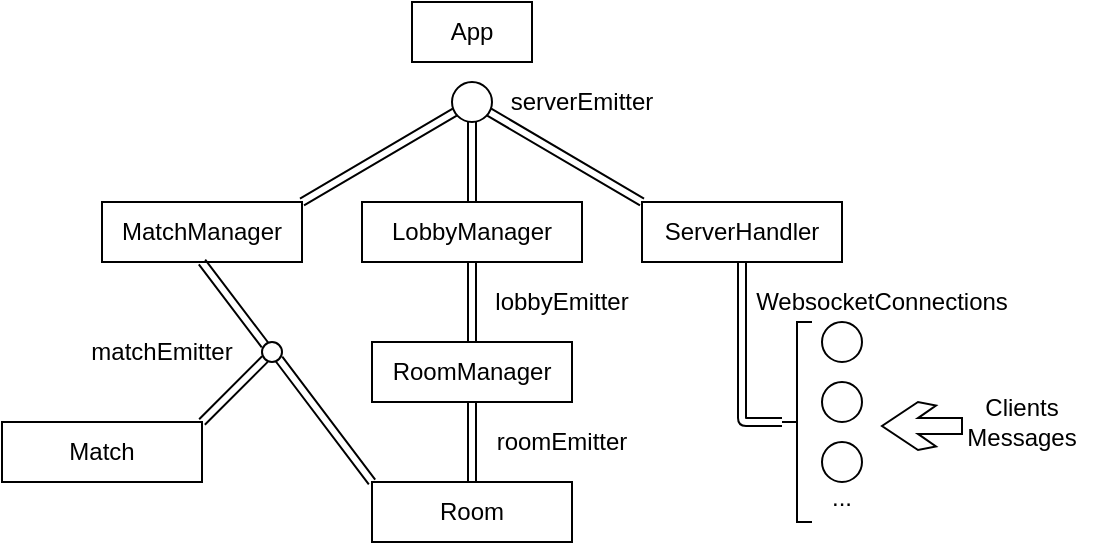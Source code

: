 <mxfile version="13.10.5" type="device"><diagram id="2agOUpLzmknvP47mjJMe" name="Page-1"><mxGraphModel dx="863" dy="497" grid="1" gridSize="10" guides="1" tooltips="1" connect="1" arrows="1" fold="1" page="1" pageScale="1" pageWidth="850" pageHeight="1100" math="0" shadow="0"><root><mxCell id="0"/><mxCell id="1" parent="0"/><mxCell id="CH7rRRQ78cOodLlWuxI--1" value="App" style="rounded=0;whiteSpace=wrap;html=1;" vertex="1" parent="1"><mxGeometry x="395" y="10" width="60" height="30" as="geometry"/></mxCell><mxCell id="CH7rRRQ78cOodLlWuxI--9" value="LobbyManager" style="rounded=0;whiteSpace=wrap;html=1;" vertex="1" parent="1"><mxGeometry x="370" y="110" width="110" height="30" as="geometry"/></mxCell><mxCell id="CH7rRRQ78cOodLlWuxI--10" value="ServerHandler" style="rounded=0;whiteSpace=wrap;html=1;" vertex="1" parent="1"><mxGeometry x="510" y="110" width="100" height="30" as="geometry"/></mxCell><mxCell id="CH7rRRQ78cOodLlWuxI--12" value="&lt;div&gt;RoomManager&lt;/div&gt;" style="rounded=0;whiteSpace=wrap;html=1;" vertex="1" parent="1"><mxGeometry x="375" y="180" width="100" height="30" as="geometry"/></mxCell><mxCell id="CH7rRRQ78cOodLlWuxI--13" value="MatchManager" style="rounded=0;whiteSpace=wrap;html=1;" vertex="1" parent="1"><mxGeometry x="240" y="110" width="100" height="30" as="geometry"/></mxCell><mxCell id="CH7rRRQ78cOodLlWuxI--15" value="Room" style="rounded=0;whiteSpace=wrap;html=1;" vertex="1" parent="1"><mxGeometry x="375" y="250" width="100" height="30" as="geometry"/></mxCell><mxCell id="CH7rRRQ78cOodLlWuxI--16" value="Match" style="rounded=0;whiteSpace=wrap;html=1;" vertex="1" parent="1"><mxGeometry x="190" y="220" width="100" height="30" as="geometry"/></mxCell><mxCell id="CH7rRRQ78cOodLlWuxI--18" value="" style="shape=link;html=1;exitX=0.5;exitY=1;exitDx=0;exitDy=0;entryX=0.5;entryY=0;entryDx=0;entryDy=0;" edge="1" parent="1" source="CH7rRRQ78cOodLlWuxI--9" target="CH7rRRQ78cOodLlWuxI--12"><mxGeometry width="100" relative="1" as="geometry"><mxPoint x="420" y="240" as="sourcePoint"/><mxPoint x="520" y="240" as="targetPoint"/></mxGeometry></mxCell><mxCell id="CH7rRRQ78cOodLlWuxI--19" value="&lt;div&gt;lobbyEmitter&lt;/div&gt;" style="text;html=1;strokeColor=none;fillColor=none;align=center;verticalAlign=middle;whiteSpace=wrap;rounded=0;" vertex="1" parent="1"><mxGeometry x="450" y="150" width="40" height="20" as="geometry"/></mxCell><mxCell id="CH7rRRQ78cOodLlWuxI--20" value="" style="shape=link;html=1;exitX=0.5;exitY=1;exitDx=0;exitDy=0;entryX=0.5;entryY=0;entryDx=0;entryDy=0;" edge="1" parent="1" source="CH7rRRQ78cOodLlWuxI--12" target="CH7rRRQ78cOodLlWuxI--15"><mxGeometry width="100" relative="1" as="geometry"><mxPoint x="420" y="240" as="sourcePoint"/><mxPoint x="520" y="240" as="targetPoint"/></mxGeometry></mxCell><mxCell id="CH7rRRQ78cOodLlWuxI--21" value="" style="shape=link;html=1;exitX=0;exitY=1;exitDx=0;exitDy=0;entryX=1;entryY=0;entryDx=0;entryDy=0;" edge="1" parent="1" source="CH7rRRQ78cOodLlWuxI--24" target="CH7rRRQ78cOodLlWuxI--16"><mxGeometry width="100" relative="1" as="geometry"><mxPoint x="420" y="240" as="sourcePoint"/><mxPoint x="520" y="240" as="targetPoint"/></mxGeometry></mxCell><mxCell id="CH7rRRQ78cOodLlWuxI--22" value="&lt;div&gt;roomEmitter&lt;/div&gt;" style="text;html=1;strokeColor=none;fillColor=none;align=center;verticalAlign=middle;whiteSpace=wrap;rounded=0;" vertex="1" parent="1"><mxGeometry x="450" y="220" width="40" height="20" as="geometry"/></mxCell><mxCell id="CH7rRRQ78cOodLlWuxI--24" value="" style="ellipse;whiteSpace=wrap;html=1;aspect=fixed;" vertex="1" parent="1"><mxGeometry x="320" y="180" width="10" height="10" as="geometry"/></mxCell><mxCell id="CH7rRRQ78cOodLlWuxI--25" value="" style="shape=link;html=1;exitX=0.5;exitY=1;exitDx=0;exitDy=0;entryX=0;entryY=0;entryDx=0;entryDy=0;" edge="1" parent="1" source="CH7rRRQ78cOodLlWuxI--13" target="CH7rRRQ78cOodLlWuxI--24"><mxGeometry width="100" relative="1" as="geometry"><mxPoint x="300" y="240" as="sourcePoint"/><mxPoint x="400" y="240" as="targetPoint"/></mxGeometry></mxCell><mxCell id="CH7rRRQ78cOodLlWuxI--26" value="" style="shape=link;html=1;exitX=1;exitY=1;exitDx=0;exitDy=0;entryX=0;entryY=0;entryDx=0;entryDy=0;" edge="1" parent="1" source="CH7rRRQ78cOodLlWuxI--24" target="CH7rRRQ78cOodLlWuxI--15"><mxGeometry width="100" relative="1" as="geometry"><mxPoint x="300" y="240" as="sourcePoint"/><mxPoint x="400" y="240" as="targetPoint"/></mxGeometry></mxCell><mxCell id="CH7rRRQ78cOodLlWuxI--27" value="&lt;div&gt;matchEmitter&lt;/div&gt;" style="text;html=1;strokeColor=none;fillColor=none;align=center;verticalAlign=middle;whiteSpace=wrap;rounded=0;" vertex="1" parent="1"><mxGeometry x="250" y="175" width="40" height="20" as="geometry"/></mxCell><mxCell id="CH7rRRQ78cOodLlWuxI--28" value="" style="ellipse;whiteSpace=wrap;html=1;aspect=fixed;" vertex="1" parent="1"><mxGeometry x="415" y="50" width="20" height="20" as="geometry"/></mxCell><mxCell id="CH7rRRQ78cOodLlWuxI--29" value="" style="shape=link;html=1;exitX=0.5;exitY=1;exitDx=0;exitDy=0;entryX=0.5;entryY=0;entryDx=0;entryDy=0;" edge="1" parent="1" source="CH7rRRQ78cOodLlWuxI--28" target="CH7rRRQ78cOodLlWuxI--9"><mxGeometry width="100" relative="1" as="geometry"><mxPoint x="330" y="150" as="sourcePoint"/><mxPoint x="430" y="150" as="targetPoint"/></mxGeometry></mxCell><mxCell id="CH7rRRQ78cOodLlWuxI--30" value="" style="shape=link;html=1;" edge="1" parent="1" target="CH7rRRQ78cOodLlWuxI--28"><mxGeometry width="100" relative="1" as="geometry"><mxPoint x="340" y="110" as="sourcePoint"/><mxPoint x="430" y="150" as="targetPoint"/></mxGeometry></mxCell><mxCell id="CH7rRRQ78cOodLlWuxI--31" value="" style="shape=link;html=1;entryX=0;entryY=0;entryDx=0;entryDy=0;" edge="1" parent="1" source="CH7rRRQ78cOodLlWuxI--28" target="CH7rRRQ78cOodLlWuxI--10"><mxGeometry width="100" relative="1" as="geometry"><mxPoint x="330" y="150" as="sourcePoint"/><mxPoint x="430" y="150" as="targetPoint"/></mxGeometry></mxCell><mxCell id="CH7rRRQ78cOodLlWuxI--32" value="&lt;div&gt;serverEmitter&lt;/div&gt;" style="text;html=1;strokeColor=none;fillColor=none;align=center;verticalAlign=middle;whiteSpace=wrap;rounded=0;" vertex="1" parent="1"><mxGeometry x="460" y="50" width="40" height="20" as="geometry"/></mxCell><mxCell id="CH7rRRQ78cOodLlWuxI--33" value="" style="ellipse;whiteSpace=wrap;html=1;aspect=fixed;" vertex="1" parent="1"><mxGeometry x="600" y="170" width="20" height="20" as="geometry"/></mxCell><mxCell id="CH7rRRQ78cOodLlWuxI--34" value="" style="ellipse;whiteSpace=wrap;html=1;aspect=fixed;" vertex="1" parent="1"><mxGeometry x="600" y="200" width="20" height="20" as="geometry"/></mxCell><mxCell id="CH7rRRQ78cOodLlWuxI--35" value="" style="ellipse;whiteSpace=wrap;html=1;aspect=fixed;" vertex="1" parent="1"><mxGeometry x="600" y="230" width="20" height="20" as="geometry"/></mxCell><mxCell id="CH7rRRQ78cOodLlWuxI--36" value="" style="strokeWidth=1;html=1;shape=mxgraph.flowchart.annotation_2;align=left;labelPosition=right;pointerEvents=1;" vertex="1" parent="1"><mxGeometry x="580" y="170" width="15" height="100" as="geometry"/></mxCell><mxCell id="CH7rRRQ78cOodLlWuxI--39" value="" style="shape=link;html=1;exitX=0.5;exitY=1;exitDx=0;exitDy=0;entryX=0;entryY=0.5;entryDx=0;entryDy=0;entryPerimeter=0;" edge="1" parent="1" source="CH7rRRQ78cOodLlWuxI--10" target="CH7rRRQ78cOodLlWuxI--36"><mxGeometry width="100" relative="1" as="geometry"><mxPoint x="510" y="280" as="sourcePoint"/><mxPoint x="610" y="280" as="targetPoint"/><Array as="points"><mxPoint x="560" y="220"/></Array></mxGeometry></mxCell><mxCell id="CH7rRRQ78cOodLlWuxI--41" value="&lt;div&gt;...&lt;/div&gt;&lt;div&gt;&lt;br&gt;&lt;/div&gt;" style="text;html=1;strokeColor=none;fillColor=none;align=center;verticalAlign=middle;whiteSpace=wrap;rounded=0;" vertex="1" parent="1"><mxGeometry x="590" y="255" width="40" height="20" as="geometry"/></mxCell><mxCell id="CH7rRRQ78cOodLlWuxI--44" value="" style="html=1;shadow=0;dashed=0;align=center;verticalAlign=middle;shape=mxgraph.arrows2.sharpArrow2;dy1=0.67;dx1=18;dx2=18;dy3=0.15;dx3=27;notch=0;strokeWidth=1;rotation=-180;" vertex="1" parent="1"><mxGeometry x="630" y="210" width="40" height="24" as="geometry"/></mxCell><mxCell id="CH7rRRQ78cOodLlWuxI--45" value="&lt;div&gt;WebsocketConnections&lt;/div&gt;" style="text;html=1;strokeColor=none;fillColor=none;align=center;verticalAlign=middle;whiteSpace=wrap;rounded=0;" vertex="1" parent="1"><mxGeometry x="520" y="150" width="220" height="20" as="geometry"/></mxCell><mxCell id="CH7rRRQ78cOodLlWuxI--46" value="Clients Messages" style="text;html=1;strokeColor=none;fillColor=none;align=center;verticalAlign=middle;whiteSpace=wrap;rounded=0;" vertex="1" parent="1"><mxGeometry x="680" y="210" width="40" height="20" as="geometry"/></mxCell></root></mxGraphModel></diagram></mxfile>